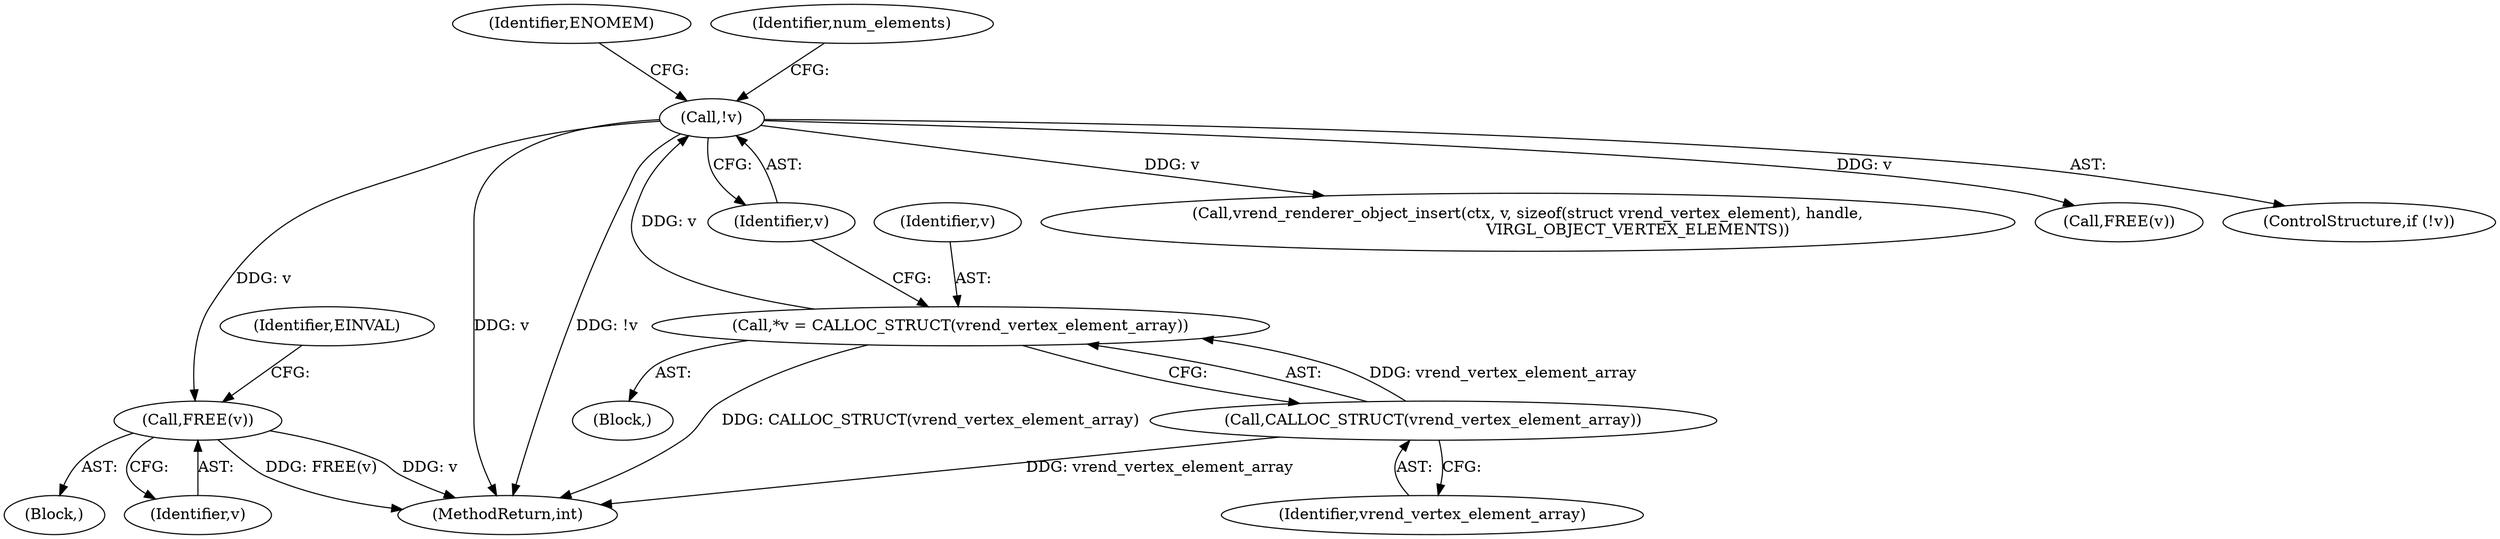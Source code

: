digraph "0_virglrenderer_737c3350850ca4dbc5633b3bdb4118176ce59920@pointer" {
"1000168" [label="(Call,FREE(v))"];
"1000116" [label="(Call,!v)"];
"1000107" [label="(Call,*v = CALLOC_STRUCT(vrend_vertex_element_array))"];
"1000109" [label="(Call,CALLOC_STRUCT(vrend_vertex_element_array))"];
"1000116" [label="(Call,!v)"];
"1000168" [label="(Call,FREE(v))"];
"1000117" [label="(Identifier,v)"];
"1000624" [label="(Call,vrend_renderer_object_insert(ctx, v, sizeof(struct vrend_vertex_element), handle,\n                                             VIRGL_OBJECT_VERTEX_ELEMENTS))"];
"1000105" [label="(Block,)"];
"1000452" [label="(Call,FREE(v))"];
"1000110" [label="(Identifier,vrend_vertex_element_array)"];
"1000119" [label="(Identifier,ENOMEM)"];
"1000122" [label="(Identifier,num_elements)"];
"1000167" [label="(Block,)"];
"1000171" [label="(Identifier,EINVAL)"];
"1000109" [label="(Call,CALLOC_STRUCT(vrend_vertex_element_array))"];
"1000107" [label="(Call,*v = CALLOC_STRUCT(vrend_vertex_element_array))"];
"1000115" [label="(ControlStructure,if (!v))"];
"1000641" [label="(MethodReturn,int)"];
"1000108" [label="(Identifier,v)"];
"1000169" [label="(Identifier,v)"];
"1000168" -> "1000167"  [label="AST: "];
"1000168" -> "1000169"  [label="CFG: "];
"1000169" -> "1000168"  [label="AST: "];
"1000171" -> "1000168"  [label="CFG: "];
"1000168" -> "1000641"  [label="DDG: FREE(v)"];
"1000168" -> "1000641"  [label="DDG: v"];
"1000116" -> "1000168"  [label="DDG: v"];
"1000116" -> "1000115"  [label="AST: "];
"1000116" -> "1000117"  [label="CFG: "];
"1000117" -> "1000116"  [label="AST: "];
"1000119" -> "1000116"  [label="CFG: "];
"1000122" -> "1000116"  [label="CFG: "];
"1000116" -> "1000641"  [label="DDG: v"];
"1000116" -> "1000641"  [label="DDG: !v"];
"1000107" -> "1000116"  [label="DDG: v"];
"1000116" -> "1000452"  [label="DDG: v"];
"1000116" -> "1000624"  [label="DDG: v"];
"1000107" -> "1000105"  [label="AST: "];
"1000107" -> "1000109"  [label="CFG: "];
"1000108" -> "1000107"  [label="AST: "];
"1000109" -> "1000107"  [label="AST: "];
"1000117" -> "1000107"  [label="CFG: "];
"1000107" -> "1000641"  [label="DDG: CALLOC_STRUCT(vrend_vertex_element_array)"];
"1000109" -> "1000107"  [label="DDG: vrend_vertex_element_array"];
"1000109" -> "1000110"  [label="CFG: "];
"1000110" -> "1000109"  [label="AST: "];
"1000109" -> "1000641"  [label="DDG: vrend_vertex_element_array"];
}
